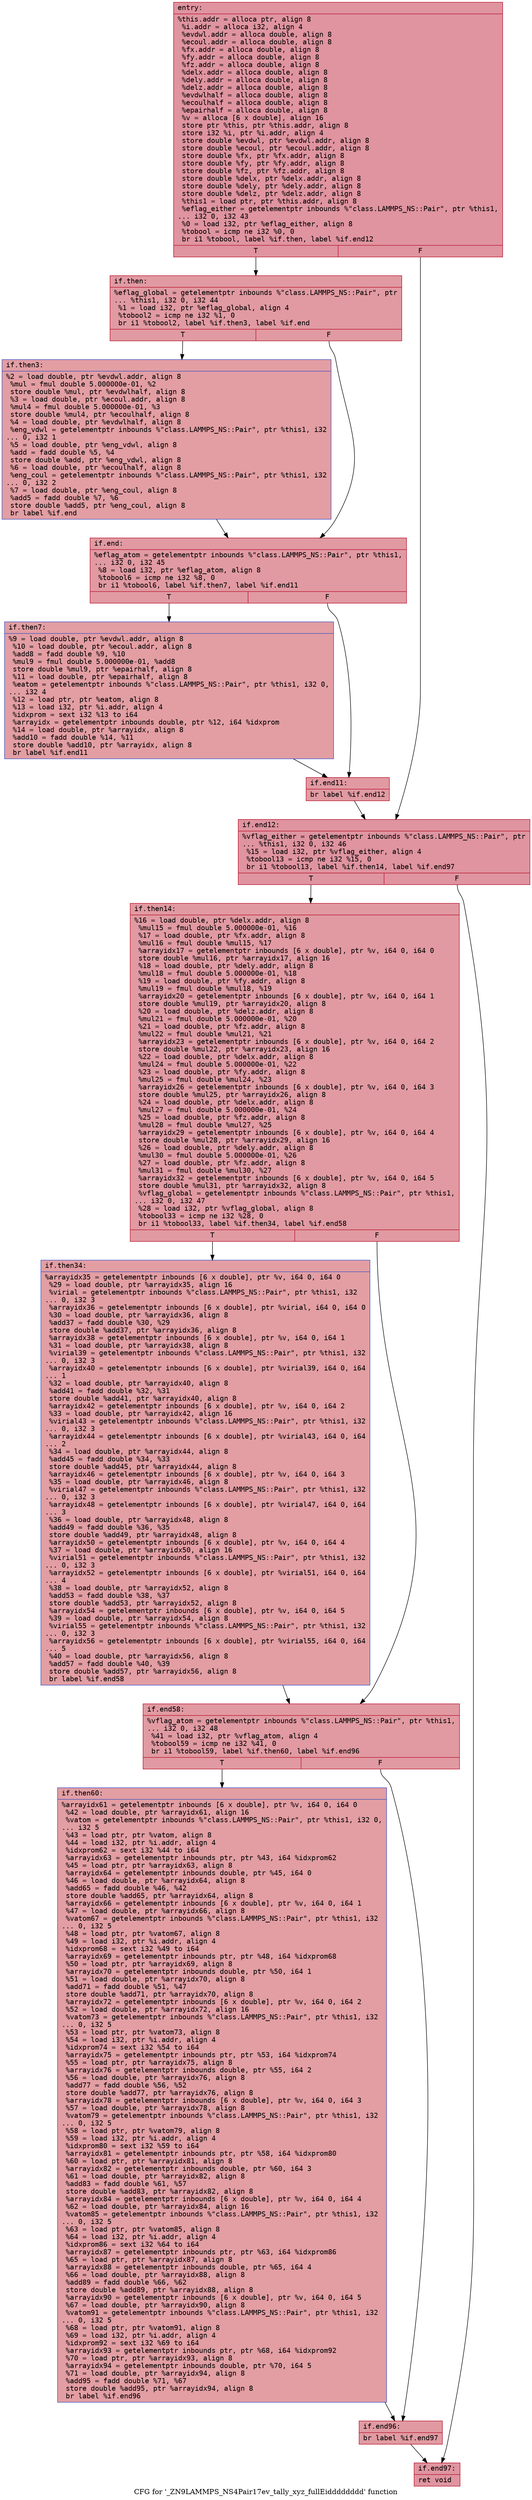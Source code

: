 digraph "CFG for '_ZN9LAMMPS_NS4Pair17ev_tally_xyz_fullEidddddddd' function" {
	label="CFG for '_ZN9LAMMPS_NS4Pair17ev_tally_xyz_fullEidddddddd' function";

	Node0x55f5732f9950 [shape=record,color="#b70d28ff", style=filled, fillcolor="#b70d2870" fontname="Courier",label="{entry:\l|  %this.addr = alloca ptr, align 8\l  %i.addr = alloca i32, align 4\l  %evdwl.addr = alloca double, align 8\l  %ecoul.addr = alloca double, align 8\l  %fx.addr = alloca double, align 8\l  %fy.addr = alloca double, align 8\l  %fz.addr = alloca double, align 8\l  %delx.addr = alloca double, align 8\l  %dely.addr = alloca double, align 8\l  %delz.addr = alloca double, align 8\l  %evdwlhalf = alloca double, align 8\l  %ecoulhalf = alloca double, align 8\l  %epairhalf = alloca double, align 8\l  %v = alloca [6 x double], align 16\l  store ptr %this, ptr %this.addr, align 8\l  store i32 %i, ptr %i.addr, align 4\l  store double %evdwl, ptr %evdwl.addr, align 8\l  store double %ecoul, ptr %ecoul.addr, align 8\l  store double %fx, ptr %fx.addr, align 8\l  store double %fy, ptr %fy.addr, align 8\l  store double %fz, ptr %fz.addr, align 8\l  store double %delx, ptr %delx.addr, align 8\l  store double %dely, ptr %dely.addr, align 8\l  store double %delz, ptr %delz.addr, align 8\l  %this1 = load ptr, ptr %this.addr, align 8\l  %eflag_either = getelementptr inbounds %\"class.LAMMPS_NS::Pair\", ptr %this1,\l... i32 0, i32 43\l  %0 = load i32, ptr %eflag_either, align 8\l  %tobool = icmp ne i32 %0, 0\l  br i1 %tobool, label %if.then, label %if.end12\l|{<s0>T|<s1>F}}"];
	Node0x55f5732f9950:s0 -> Node0x55f573303d80[tooltip="entry -> if.then\nProbability 62.50%" ];
	Node0x55f5732f9950:s1 -> Node0x55f573303df0[tooltip="entry -> if.end12\nProbability 37.50%" ];
	Node0x55f573303d80 [shape=record,color="#b70d28ff", style=filled, fillcolor="#bb1b2c70" fontname="Courier",label="{if.then:\l|  %eflag_global = getelementptr inbounds %\"class.LAMMPS_NS::Pair\", ptr\l... %this1, i32 0, i32 44\l  %1 = load i32, ptr %eflag_global, align 4\l  %tobool2 = icmp ne i32 %1, 0\l  br i1 %tobool2, label %if.then3, label %if.end\l|{<s0>T|<s1>F}}"];
	Node0x55f573303d80:s0 -> Node0x55f5733040b0[tooltip="if.then -> if.then3\nProbability 62.50%" ];
	Node0x55f573303d80:s1 -> Node0x55f573304130[tooltip="if.then -> if.end\nProbability 37.50%" ];
	Node0x55f5733040b0 [shape=record,color="#3d50c3ff", style=filled, fillcolor="#be242e70" fontname="Courier",label="{if.then3:\l|  %2 = load double, ptr %evdwl.addr, align 8\l  %mul = fmul double 5.000000e-01, %2\l  store double %mul, ptr %evdwlhalf, align 8\l  %3 = load double, ptr %ecoul.addr, align 8\l  %mul4 = fmul double 5.000000e-01, %3\l  store double %mul4, ptr %ecoulhalf, align 8\l  %4 = load double, ptr %evdwlhalf, align 8\l  %eng_vdwl = getelementptr inbounds %\"class.LAMMPS_NS::Pair\", ptr %this1, i32\l... 0, i32 1\l  %5 = load double, ptr %eng_vdwl, align 8\l  %add = fadd double %5, %4\l  store double %add, ptr %eng_vdwl, align 8\l  %6 = load double, ptr %ecoulhalf, align 8\l  %eng_coul = getelementptr inbounds %\"class.LAMMPS_NS::Pair\", ptr %this1, i32\l... 0, i32 2\l  %7 = load double, ptr %eng_coul, align 8\l  %add5 = fadd double %7, %6\l  store double %add5, ptr %eng_coul, align 8\l  br label %if.end\l}"];
	Node0x55f5733040b0 -> Node0x55f573304130[tooltip="if.then3 -> if.end\nProbability 100.00%" ];
	Node0x55f573304130 [shape=record,color="#b70d28ff", style=filled, fillcolor="#bb1b2c70" fontname="Courier",label="{if.end:\l|  %eflag_atom = getelementptr inbounds %\"class.LAMMPS_NS::Pair\", ptr %this1,\l... i32 0, i32 45\l  %8 = load i32, ptr %eflag_atom, align 8\l  %tobool6 = icmp ne i32 %8, 0\l  br i1 %tobool6, label %if.then7, label %if.end11\l|{<s0>T|<s1>F}}"];
	Node0x55f573304130:s0 -> Node0x55f573304f00[tooltip="if.end -> if.then7\nProbability 62.50%" ];
	Node0x55f573304130:s1 -> Node0x55f573304f80[tooltip="if.end -> if.end11\nProbability 37.50%" ];
	Node0x55f573304f00 [shape=record,color="#3d50c3ff", style=filled, fillcolor="#be242e70" fontname="Courier",label="{if.then7:\l|  %9 = load double, ptr %evdwl.addr, align 8\l  %10 = load double, ptr %ecoul.addr, align 8\l  %add8 = fadd double %9, %10\l  %mul9 = fmul double 5.000000e-01, %add8\l  store double %mul9, ptr %epairhalf, align 8\l  %11 = load double, ptr %epairhalf, align 8\l  %eatom = getelementptr inbounds %\"class.LAMMPS_NS::Pair\", ptr %this1, i32 0,\l... i32 4\l  %12 = load ptr, ptr %eatom, align 8\l  %13 = load i32, ptr %i.addr, align 4\l  %idxprom = sext i32 %13 to i64\l  %arrayidx = getelementptr inbounds double, ptr %12, i64 %idxprom\l  %14 = load double, ptr %arrayidx, align 8\l  %add10 = fadd double %14, %11\l  store double %add10, ptr %arrayidx, align 8\l  br label %if.end11\l}"];
	Node0x55f573304f00 -> Node0x55f573304f80[tooltip="if.then7 -> if.end11\nProbability 100.00%" ];
	Node0x55f573304f80 [shape=record,color="#b70d28ff", style=filled, fillcolor="#bb1b2c70" fontname="Courier",label="{if.end11:\l|  br label %if.end12\l}"];
	Node0x55f573304f80 -> Node0x55f573303df0[tooltip="if.end11 -> if.end12\nProbability 100.00%" ];
	Node0x55f573303df0 [shape=record,color="#b70d28ff", style=filled, fillcolor="#b70d2870" fontname="Courier",label="{if.end12:\l|  %vflag_either = getelementptr inbounds %\"class.LAMMPS_NS::Pair\", ptr\l... %this1, i32 0, i32 46\l  %15 = load i32, ptr %vflag_either, align 4\l  %tobool13 = icmp ne i32 %15, 0\l  br i1 %tobool13, label %if.then14, label %if.end97\l|{<s0>T|<s1>F}}"];
	Node0x55f573303df0:s0 -> Node0x55f573305f60[tooltip="if.end12 -> if.then14\nProbability 62.50%" ];
	Node0x55f573303df0:s1 -> Node0x55f573305fe0[tooltip="if.end12 -> if.end97\nProbability 37.50%" ];
	Node0x55f573305f60 [shape=record,color="#b70d28ff", style=filled, fillcolor="#bb1b2c70" fontname="Courier",label="{if.then14:\l|  %16 = load double, ptr %delx.addr, align 8\l  %mul15 = fmul double 5.000000e-01, %16\l  %17 = load double, ptr %fx.addr, align 8\l  %mul16 = fmul double %mul15, %17\l  %arrayidx17 = getelementptr inbounds [6 x double], ptr %v, i64 0, i64 0\l  store double %mul16, ptr %arrayidx17, align 16\l  %18 = load double, ptr %dely.addr, align 8\l  %mul18 = fmul double 5.000000e-01, %18\l  %19 = load double, ptr %fy.addr, align 8\l  %mul19 = fmul double %mul18, %19\l  %arrayidx20 = getelementptr inbounds [6 x double], ptr %v, i64 0, i64 1\l  store double %mul19, ptr %arrayidx20, align 8\l  %20 = load double, ptr %delz.addr, align 8\l  %mul21 = fmul double 5.000000e-01, %20\l  %21 = load double, ptr %fz.addr, align 8\l  %mul22 = fmul double %mul21, %21\l  %arrayidx23 = getelementptr inbounds [6 x double], ptr %v, i64 0, i64 2\l  store double %mul22, ptr %arrayidx23, align 16\l  %22 = load double, ptr %delx.addr, align 8\l  %mul24 = fmul double 5.000000e-01, %22\l  %23 = load double, ptr %fy.addr, align 8\l  %mul25 = fmul double %mul24, %23\l  %arrayidx26 = getelementptr inbounds [6 x double], ptr %v, i64 0, i64 3\l  store double %mul25, ptr %arrayidx26, align 8\l  %24 = load double, ptr %delx.addr, align 8\l  %mul27 = fmul double 5.000000e-01, %24\l  %25 = load double, ptr %fz.addr, align 8\l  %mul28 = fmul double %mul27, %25\l  %arrayidx29 = getelementptr inbounds [6 x double], ptr %v, i64 0, i64 4\l  store double %mul28, ptr %arrayidx29, align 16\l  %26 = load double, ptr %dely.addr, align 8\l  %mul30 = fmul double 5.000000e-01, %26\l  %27 = load double, ptr %fz.addr, align 8\l  %mul31 = fmul double %mul30, %27\l  %arrayidx32 = getelementptr inbounds [6 x double], ptr %v, i64 0, i64 5\l  store double %mul31, ptr %arrayidx32, align 8\l  %vflag_global = getelementptr inbounds %\"class.LAMMPS_NS::Pair\", ptr %this1,\l... i32 0, i32 47\l  %28 = load i32, ptr %vflag_global, align 8\l  %tobool33 = icmp ne i32 %28, 0\l  br i1 %tobool33, label %if.then34, label %if.end58\l|{<s0>T|<s1>F}}"];
	Node0x55f573305f60:s0 -> Node0x55f573307ae0[tooltip="if.then14 -> if.then34\nProbability 62.50%" ];
	Node0x55f573305f60:s1 -> Node0x55f573307b60[tooltip="if.then14 -> if.end58\nProbability 37.50%" ];
	Node0x55f573307ae0 [shape=record,color="#3d50c3ff", style=filled, fillcolor="#be242e70" fontname="Courier",label="{if.then34:\l|  %arrayidx35 = getelementptr inbounds [6 x double], ptr %v, i64 0, i64 0\l  %29 = load double, ptr %arrayidx35, align 16\l  %virial = getelementptr inbounds %\"class.LAMMPS_NS::Pair\", ptr %this1, i32\l... 0, i32 3\l  %arrayidx36 = getelementptr inbounds [6 x double], ptr %virial, i64 0, i64 0\l  %30 = load double, ptr %arrayidx36, align 8\l  %add37 = fadd double %30, %29\l  store double %add37, ptr %arrayidx36, align 8\l  %arrayidx38 = getelementptr inbounds [6 x double], ptr %v, i64 0, i64 1\l  %31 = load double, ptr %arrayidx38, align 8\l  %virial39 = getelementptr inbounds %\"class.LAMMPS_NS::Pair\", ptr %this1, i32\l... 0, i32 3\l  %arrayidx40 = getelementptr inbounds [6 x double], ptr %virial39, i64 0, i64\l... 1\l  %32 = load double, ptr %arrayidx40, align 8\l  %add41 = fadd double %32, %31\l  store double %add41, ptr %arrayidx40, align 8\l  %arrayidx42 = getelementptr inbounds [6 x double], ptr %v, i64 0, i64 2\l  %33 = load double, ptr %arrayidx42, align 16\l  %virial43 = getelementptr inbounds %\"class.LAMMPS_NS::Pair\", ptr %this1, i32\l... 0, i32 3\l  %arrayidx44 = getelementptr inbounds [6 x double], ptr %virial43, i64 0, i64\l... 2\l  %34 = load double, ptr %arrayidx44, align 8\l  %add45 = fadd double %34, %33\l  store double %add45, ptr %arrayidx44, align 8\l  %arrayidx46 = getelementptr inbounds [6 x double], ptr %v, i64 0, i64 3\l  %35 = load double, ptr %arrayidx46, align 8\l  %virial47 = getelementptr inbounds %\"class.LAMMPS_NS::Pair\", ptr %this1, i32\l... 0, i32 3\l  %arrayidx48 = getelementptr inbounds [6 x double], ptr %virial47, i64 0, i64\l... 3\l  %36 = load double, ptr %arrayidx48, align 8\l  %add49 = fadd double %36, %35\l  store double %add49, ptr %arrayidx48, align 8\l  %arrayidx50 = getelementptr inbounds [6 x double], ptr %v, i64 0, i64 4\l  %37 = load double, ptr %arrayidx50, align 16\l  %virial51 = getelementptr inbounds %\"class.LAMMPS_NS::Pair\", ptr %this1, i32\l... 0, i32 3\l  %arrayidx52 = getelementptr inbounds [6 x double], ptr %virial51, i64 0, i64\l... 4\l  %38 = load double, ptr %arrayidx52, align 8\l  %add53 = fadd double %38, %37\l  store double %add53, ptr %arrayidx52, align 8\l  %arrayidx54 = getelementptr inbounds [6 x double], ptr %v, i64 0, i64 5\l  %39 = load double, ptr %arrayidx54, align 8\l  %virial55 = getelementptr inbounds %\"class.LAMMPS_NS::Pair\", ptr %this1, i32\l... 0, i32 3\l  %arrayidx56 = getelementptr inbounds [6 x double], ptr %virial55, i64 0, i64\l... 5\l  %40 = load double, ptr %arrayidx56, align 8\l  %add57 = fadd double %40, %39\l  store double %add57, ptr %arrayidx56, align 8\l  br label %if.end58\l}"];
	Node0x55f573307ae0 -> Node0x55f573307b60[tooltip="if.then34 -> if.end58\nProbability 100.00%" ];
	Node0x55f573307b60 [shape=record,color="#b70d28ff", style=filled, fillcolor="#bb1b2c70" fontname="Courier",label="{if.end58:\l|  %vflag_atom = getelementptr inbounds %\"class.LAMMPS_NS::Pair\", ptr %this1,\l... i32 0, i32 48\l  %41 = load i32, ptr %vflag_atom, align 4\l  %tobool59 = icmp ne i32 %41, 0\l  br i1 %tobool59, label %if.then60, label %if.end96\l|{<s0>T|<s1>F}}"];
	Node0x55f573307b60:s0 -> Node0x55f57330a3f0[tooltip="if.end58 -> if.then60\nProbability 62.50%" ];
	Node0x55f573307b60:s1 -> Node0x55f57330a470[tooltip="if.end58 -> if.end96\nProbability 37.50%" ];
	Node0x55f57330a3f0 [shape=record,color="#3d50c3ff", style=filled, fillcolor="#be242e70" fontname="Courier",label="{if.then60:\l|  %arrayidx61 = getelementptr inbounds [6 x double], ptr %v, i64 0, i64 0\l  %42 = load double, ptr %arrayidx61, align 16\l  %vatom = getelementptr inbounds %\"class.LAMMPS_NS::Pair\", ptr %this1, i32 0,\l... i32 5\l  %43 = load ptr, ptr %vatom, align 8\l  %44 = load i32, ptr %i.addr, align 4\l  %idxprom62 = sext i32 %44 to i64\l  %arrayidx63 = getelementptr inbounds ptr, ptr %43, i64 %idxprom62\l  %45 = load ptr, ptr %arrayidx63, align 8\l  %arrayidx64 = getelementptr inbounds double, ptr %45, i64 0\l  %46 = load double, ptr %arrayidx64, align 8\l  %add65 = fadd double %46, %42\l  store double %add65, ptr %arrayidx64, align 8\l  %arrayidx66 = getelementptr inbounds [6 x double], ptr %v, i64 0, i64 1\l  %47 = load double, ptr %arrayidx66, align 8\l  %vatom67 = getelementptr inbounds %\"class.LAMMPS_NS::Pair\", ptr %this1, i32\l... 0, i32 5\l  %48 = load ptr, ptr %vatom67, align 8\l  %49 = load i32, ptr %i.addr, align 4\l  %idxprom68 = sext i32 %49 to i64\l  %arrayidx69 = getelementptr inbounds ptr, ptr %48, i64 %idxprom68\l  %50 = load ptr, ptr %arrayidx69, align 8\l  %arrayidx70 = getelementptr inbounds double, ptr %50, i64 1\l  %51 = load double, ptr %arrayidx70, align 8\l  %add71 = fadd double %51, %47\l  store double %add71, ptr %arrayidx70, align 8\l  %arrayidx72 = getelementptr inbounds [6 x double], ptr %v, i64 0, i64 2\l  %52 = load double, ptr %arrayidx72, align 16\l  %vatom73 = getelementptr inbounds %\"class.LAMMPS_NS::Pair\", ptr %this1, i32\l... 0, i32 5\l  %53 = load ptr, ptr %vatom73, align 8\l  %54 = load i32, ptr %i.addr, align 4\l  %idxprom74 = sext i32 %54 to i64\l  %arrayidx75 = getelementptr inbounds ptr, ptr %53, i64 %idxprom74\l  %55 = load ptr, ptr %arrayidx75, align 8\l  %arrayidx76 = getelementptr inbounds double, ptr %55, i64 2\l  %56 = load double, ptr %arrayidx76, align 8\l  %add77 = fadd double %56, %52\l  store double %add77, ptr %arrayidx76, align 8\l  %arrayidx78 = getelementptr inbounds [6 x double], ptr %v, i64 0, i64 3\l  %57 = load double, ptr %arrayidx78, align 8\l  %vatom79 = getelementptr inbounds %\"class.LAMMPS_NS::Pair\", ptr %this1, i32\l... 0, i32 5\l  %58 = load ptr, ptr %vatom79, align 8\l  %59 = load i32, ptr %i.addr, align 4\l  %idxprom80 = sext i32 %59 to i64\l  %arrayidx81 = getelementptr inbounds ptr, ptr %58, i64 %idxprom80\l  %60 = load ptr, ptr %arrayidx81, align 8\l  %arrayidx82 = getelementptr inbounds double, ptr %60, i64 3\l  %61 = load double, ptr %arrayidx82, align 8\l  %add83 = fadd double %61, %57\l  store double %add83, ptr %arrayidx82, align 8\l  %arrayidx84 = getelementptr inbounds [6 x double], ptr %v, i64 0, i64 4\l  %62 = load double, ptr %arrayidx84, align 16\l  %vatom85 = getelementptr inbounds %\"class.LAMMPS_NS::Pair\", ptr %this1, i32\l... 0, i32 5\l  %63 = load ptr, ptr %vatom85, align 8\l  %64 = load i32, ptr %i.addr, align 4\l  %idxprom86 = sext i32 %64 to i64\l  %arrayidx87 = getelementptr inbounds ptr, ptr %63, i64 %idxprom86\l  %65 = load ptr, ptr %arrayidx87, align 8\l  %arrayidx88 = getelementptr inbounds double, ptr %65, i64 4\l  %66 = load double, ptr %arrayidx88, align 8\l  %add89 = fadd double %66, %62\l  store double %add89, ptr %arrayidx88, align 8\l  %arrayidx90 = getelementptr inbounds [6 x double], ptr %v, i64 0, i64 5\l  %67 = load double, ptr %arrayidx90, align 8\l  %vatom91 = getelementptr inbounds %\"class.LAMMPS_NS::Pair\", ptr %this1, i32\l... 0, i32 5\l  %68 = load ptr, ptr %vatom91, align 8\l  %69 = load i32, ptr %i.addr, align 4\l  %idxprom92 = sext i32 %69 to i64\l  %arrayidx93 = getelementptr inbounds ptr, ptr %68, i64 %idxprom92\l  %70 = load ptr, ptr %arrayidx93, align 8\l  %arrayidx94 = getelementptr inbounds double, ptr %70, i64 5\l  %71 = load double, ptr %arrayidx94, align 8\l  %add95 = fadd double %71, %67\l  store double %add95, ptr %arrayidx94, align 8\l  br label %if.end96\l}"];
	Node0x55f57330a3f0 -> Node0x55f57330a470[tooltip="if.then60 -> if.end96\nProbability 100.00%" ];
	Node0x55f57330a470 [shape=record,color="#b70d28ff", style=filled, fillcolor="#bb1b2c70" fontname="Courier",label="{if.end96:\l|  br label %if.end97\l}"];
	Node0x55f57330a470 -> Node0x55f573305fe0[tooltip="if.end96 -> if.end97\nProbability 100.00%" ];
	Node0x55f573305fe0 [shape=record,color="#b70d28ff", style=filled, fillcolor="#b70d2870" fontname="Courier",label="{if.end97:\l|  ret void\l}"];
}
